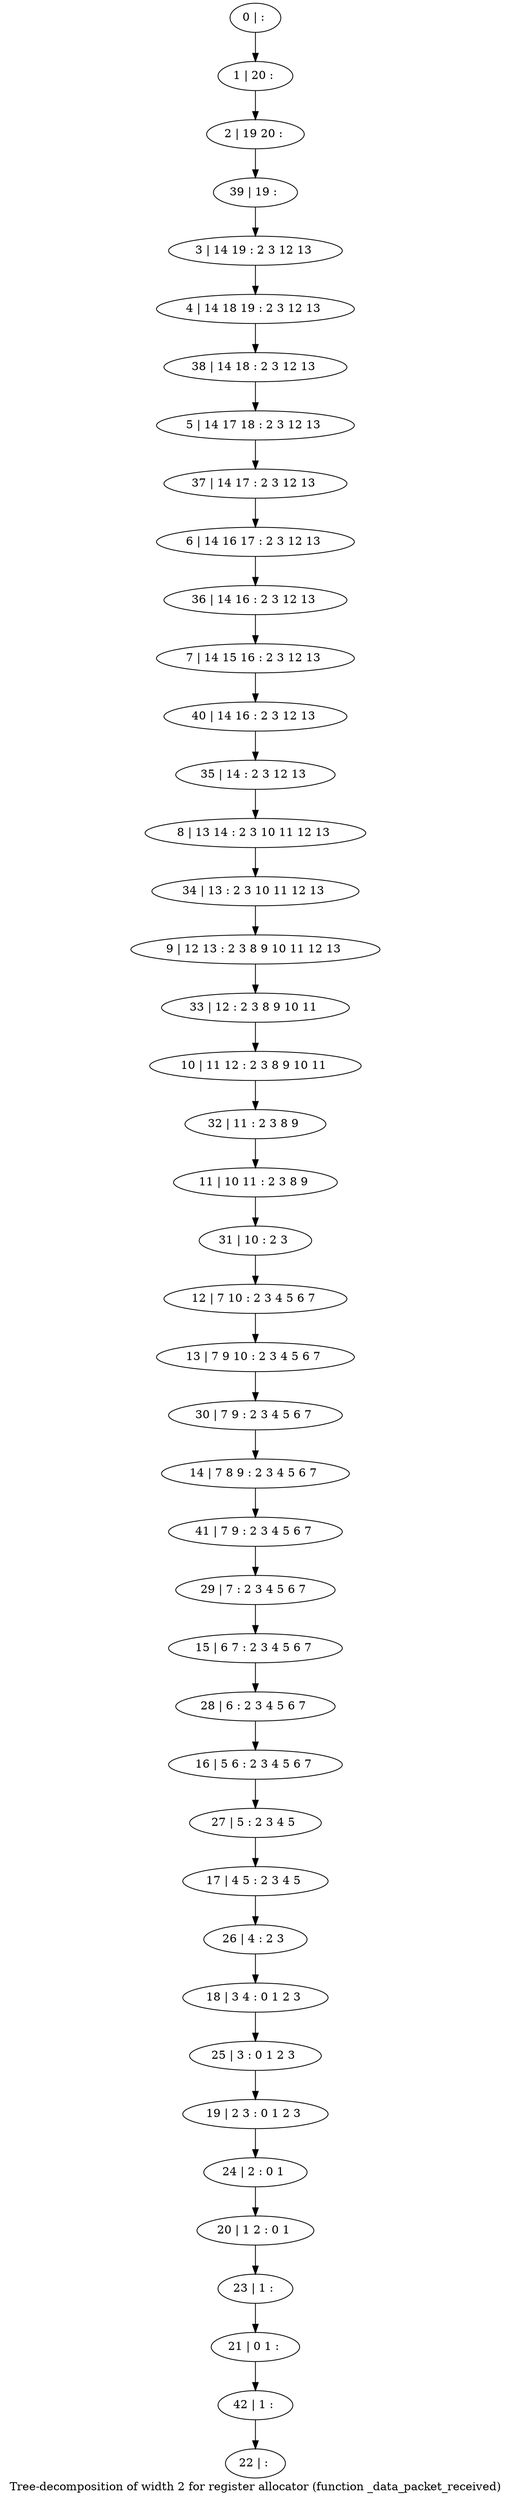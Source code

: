 digraph G {
graph [label="Tree-decomposition of width 2 for register allocator (function _data_packet_received)"]
0[label="0 | : "];
1[label="1 | 20 : "];
2[label="2 | 19 20 : "];
3[label="3 | 14 19 : 2 3 12 13 "];
4[label="4 | 14 18 19 : 2 3 12 13 "];
5[label="5 | 14 17 18 : 2 3 12 13 "];
6[label="6 | 14 16 17 : 2 3 12 13 "];
7[label="7 | 14 15 16 : 2 3 12 13 "];
8[label="8 | 13 14 : 2 3 10 11 12 13 "];
9[label="9 | 12 13 : 2 3 8 9 10 11 12 13 "];
10[label="10 | 11 12 : 2 3 8 9 10 11 "];
11[label="11 | 10 11 : 2 3 8 9 "];
12[label="12 | 7 10 : 2 3 4 5 6 7 "];
13[label="13 | 7 9 10 : 2 3 4 5 6 7 "];
14[label="14 | 7 8 9 : 2 3 4 5 6 7 "];
15[label="15 | 6 7 : 2 3 4 5 6 7 "];
16[label="16 | 5 6 : 2 3 4 5 6 7 "];
17[label="17 | 4 5 : 2 3 4 5 "];
18[label="18 | 3 4 : 0 1 2 3 "];
19[label="19 | 2 3 : 0 1 2 3 "];
20[label="20 | 1 2 : 0 1 "];
21[label="21 | 0 1 : "];
22[label="22 | : "];
23[label="23 | 1 : "];
24[label="24 | 2 : 0 1 "];
25[label="25 | 3 : 0 1 2 3 "];
26[label="26 | 4 : 2 3 "];
27[label="27 | 5 : 2 3 4 5 "];
28[label="28 | 6 : 2 3 4 5 6 7 "];
29[label="29 | 7 : 2 3 4 5 6 7 "];
30[label="30 | 7 9 : 2 3 4 5 6 7 "];
31[label="31 | 10 : 2 3 "];
32[label="32 | 11 : 2 3 8 9 "];
33[label="33 | 12 : 2 3 8 9 10 11 "];
34[label="34 | 13 : 2 3 10 11 12 13 "];
35[label="35 | 14 : 2 3 12 13 "];
36[label="36 | 14 16 : 2 3 12 13 "];
37[label="37 | 14 17 : 2 3 12 13 "];
38[label="38 | 14 18 : 2 3 12 13 "];
39[label="39 | 19 : "];
40[label="40 | 14 16 : 2 3 12 13 "];
41[label="41 | 7 9 : 2 3 4 5 6 7 "];
42[label="42 | 1 : "];
0->1 ;
1->2 ;
3->4 ;
12->13 ;
23->21 ;
20->23 ;
24->20 ;
19->24 ;
25->19 ;
18->25 ;
26->18 ;
17->26 ;
27->17 ;
16->27 ;
28->16 ;
15->28 ;
29->15 ;
30->14 ;
13->30 ;
31->12 ;
11->31 ;
32->11 ;
10->32 ;
33->10 ;
9->33 ;
34->9 ;
8->34 ;
35->8 ;
36->7 ;
6->36 ;
37->6 ;
5->37 ;
38->5 ;
4->38 ;
39->3 ;
2->39 ;
40->35 ;
7->40 ;
41->29 ;
14->41 ;
42->22 ;
21->42 ;
}
